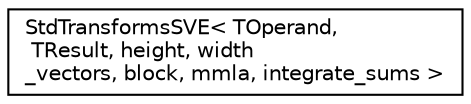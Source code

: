 digraph "Graphical Class Hierarchy"
{
 // LATEX_PDF_SIZE
  edge [fontname="Helvetica",fontsize="10",labelfontname="Helvetica",labelfontsize="10"];
  node [fontname="Helvetica",fontsize="10",shape=record];
  rankdir="LR";
  Node0 [label="StdTransformsSVE\< TOperand,\l TResult, height, width\l_vectors, block, mmla, integrate_sums \>",height=0.2,width=0.4,color="black", fillcolor="white", style="filled",URL="$classarm__gemm_1_1_std_transforms_s_v_e.xhtml",tooltip=" "];
}
